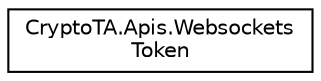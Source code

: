 digraph "Graphical Class Hierarchy"
{
 // LATEX_PDF_SIZE
  edge [fontname="Helvetica",fontsize="10",labelfontname="Helvetica",labelfontsize="10"];
  node [fontname="Helvetica",fontsize="10",shape=record];
  rankdir="LR";
  Node0 [label="CryptoTA.Apis.Websockets\lToken",height=0.2,width=0.4,color="black", fillcolor="white", style="filled",URL="$class_crypto_t_a_1_1_apis_1_1_websockets_token.html",tooltip="Class WebsocketsToken containing websockets token and expiration date."];
}
